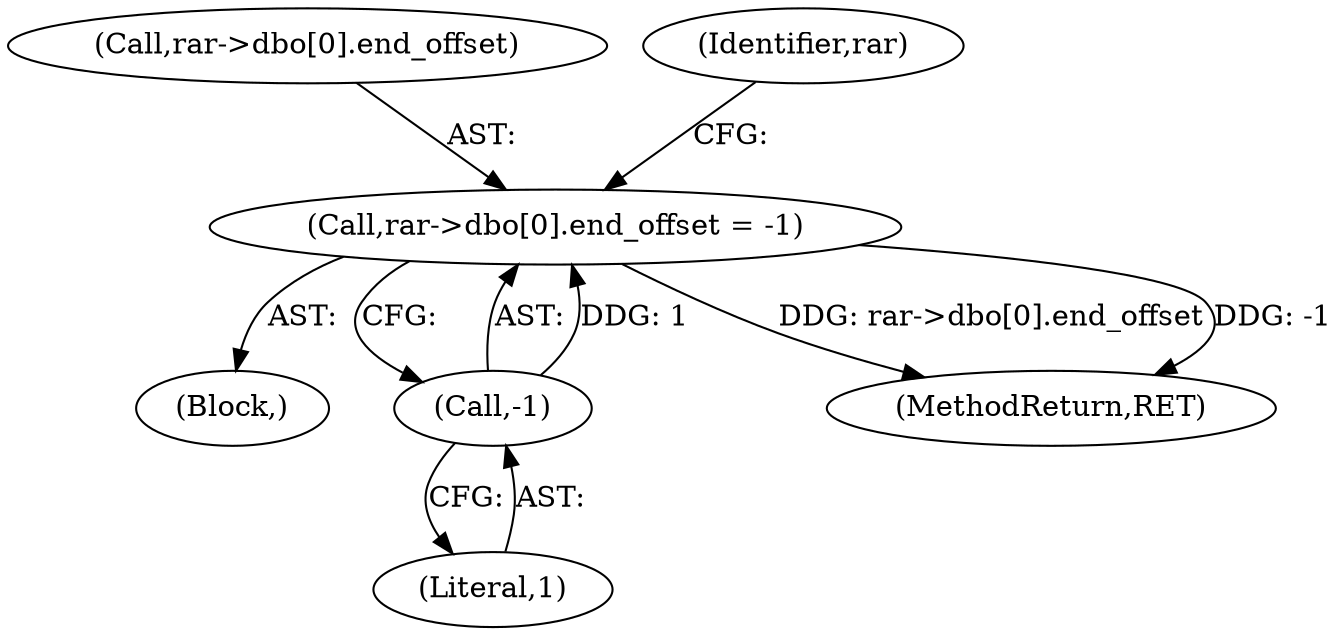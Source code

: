 digraph "0_libarchive_bfcfe6f04ed20db2504db8a254d1f40a1d84eb28_0@array" {
"1001331" [label="(Call,rar->dbo[0].end_offset = -1)"];
"1001339" [label="(Call,-1)"];
"1001339" [label="(Call,-1)"];
"1000121" [label="(Block,)"];
"1001332" [label="(Call,rar->dbo[0].end_offset)"];
"1001340" [label="(Literal,1)"];
"1001343" [label="(Identifier,rar)"];
"1001754" [label="(MethodReturn,RET)"];
"1001331" [label="(Call,rar->dbo[0].end_offset = -1)"];
"1001331" -> "1000121"  [label="AST: "];
"1001331" -> "1001339"  [label="CFG: "];
"1001332" -> "1001331"  [label="AST: "];
"1001339" -> "1001331"  [label="AST: "];
"1001343" -> "1001331"  [label="CFG: "];
"1001331" -> "1001754"  [label="DDG: rar->dbo[0].end_offset"];
"1001331" -> "1001754"  [label="DDG: -1"];
"1001339" -> "1001331"  [label="DDG: 1"];
"1001339" -> "1001340"  [label="CFG: "];
"1001340" -> "1001339"  [label="AST: "];
}
